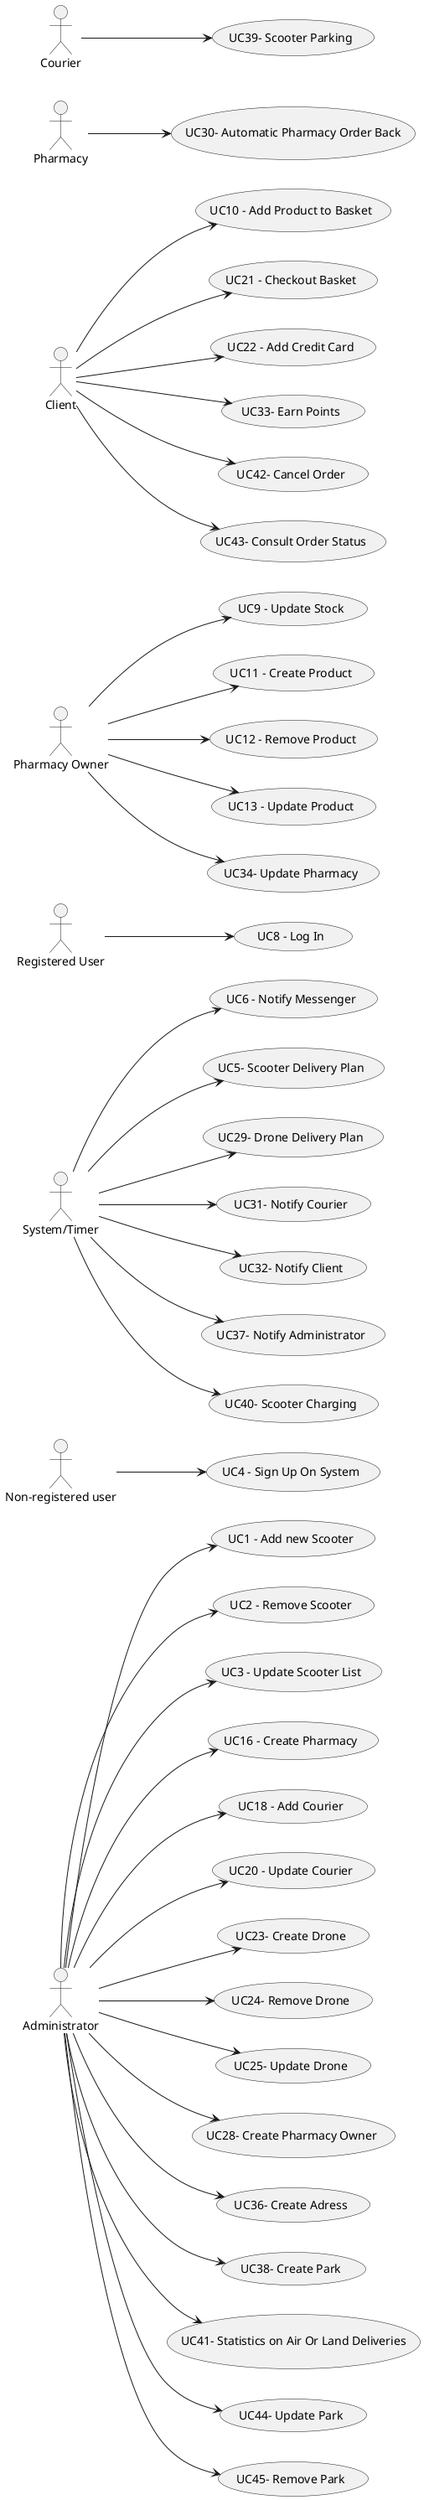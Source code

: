 @startuml

usecase UC1 as "UC1 - Add new Scooter"
usecase UC2 as "UC2 - Remove Scooter"
usecase UC3 as "UC3 - Update Scooter List"
usecase UC4 as "UC4 - Sign Up On System"
usecase UC6 as "UC6 - Notify Messenger"
usecase UC8 as "UC8 - Log In"
usecase UC9 as "UC9 - Update Stock"
usecase UC10 as "UC10 - Add Product to Basket"
usecase UC11 as "UC11 - Create Product"
usecase UC12 as "UC12 - Remove Product"
usecase UC13 as "UC13 - Update Product"
usecase UC16 as "UC16 - Create Pharmacy"
usecase UC18 as "UC18 - Add Courier"
usecase UC20 as "UC20 - Update Courier"
usecase UC21 as "UC21 - Checkout Basket"
usecase UC22 as "UC22 - Add Credit Card"
usecase UC5 as "UC5- Scooter Delivery Plan"
usecase UC23 as "UC23- Create Drone"
usecase UC24 as "UC24- Remove Drone"
usecase UC25 as "UC25- Update Drone"
usecase UC28 as "UC28- Create Pharmacy Owner"
usecase UC29 as "UC29- Drone Delivery Plan"
usecase UC30 as "UC30- Automatic Pharmacy Order Back"
usecase UC31 as "UC31- Notify Courier"
usecase UC32 as "UC32- Notify Client"
usecase UC33 as "UC33- Earn Points"
usecase UC34 as "UC34- Update Pharmacy"
usecase UC36 as "UC36- Create Adress"
usecase UC37 as "UC37- Notify Administrator"
usecase UC38 as "UC38- Create Park"
usecase UC39 as "UC39- Scooter Parking"
usecase UC40 as "UC40- Scooter Charging"
usecase UC41 as "UC41- Statistics on Air Or Land Deliveries"
usecase UC42 as "UC42- Cancel Order"
usecase UC43 as "UC43- Consult Order Status"
usecase UC44 as "UC44- Update Park"
usecase UC45 as "UC45- Remove Park"



actor "Administrator" as ADM
actor "Non-registered user" as NUSE
actor "Pharmacy Owner" as OW
actor "Client" as CLI
actor "System/Timer" as SYS
actor "Courier" as COU
actor "Registered User"as RU
actor "Pharmacy" as PH

ADM-->(UC1)
ADM-->(UC2)
ADM-->(UC3)
ADM-->(UC23)
ADM-->(UC24)
ADM-->(UC25)
ADM-->(UC28)
ADM-->(UC16)
ADM-->(UC38)
ADM-->(UC41)
ADM-->(UC44)
ADM-->(UC36)
ADM-->(UC18)
ADM-->(UC20)
ADM-->(UC45)


SYS-->(UC5)
SYS-->(UC6)
SYS-->(UC29)
SYS-->(UC32)
SYS-->(UC37)
SYS-->(UC31)
SYS-->(UC40)

CLI-->(UC10)
CLI-->(UC21)
CLI-->(UC22)
CLI-->(UC43)
CLI-->(UC42)
CLI-->(UC33)

OW-->(UC11)
OW-->(UC12)
OW-->(UC13)
OW-->(UC9)
OW-->(UC34)

NUSE-->(UC4)

RU-->(UC8)

COU-->(UC39)

PH-->(UC30)

LEFT to right direction




@enduml
